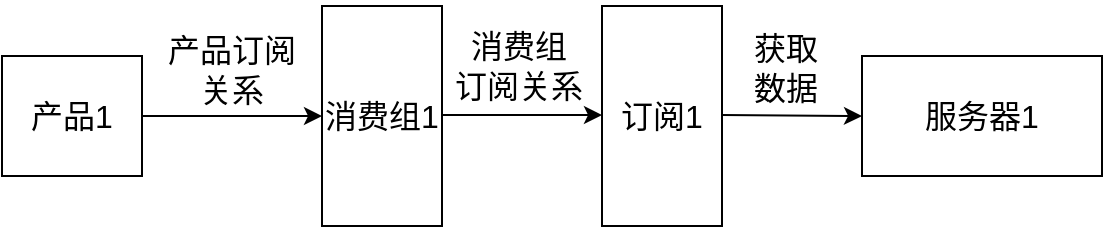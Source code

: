 <mxfile version="27.0.4">
  <diagram name="第 1 页" id="DPDLxRhq4WZPaVKxyE2U">
    <mxGraphModel dx="805" dy="608" grid="1" gridSize="10" guides="1" tooltips="1" connect="1" arrows="1" fold="1" page="1" pageScale="1" pageWidth="827" pageHeight="1169" math="0" shadow="0">
      <root>
        <mxCell id="0" />
        <mxCell id="1" parent="0" />
        <mxCell id="SAsirNLkoHUq3iL9kauJ-1" value="&lt;font style=&quot;font-size: 16px;&quot;&gt;产品1&lt;/font&gt;" style="rounded=0;whiteSpace=wrap;html=1;" vertex="1" parent="1">
          <mxGeometry x="120" y="90" width="70" height="60" as="geometry" />
        </mxCell>
        <mxCell id="SAsirNLkoHUq3iL9kauJ-3" value="&lt;font style=&quot;font-size: 16px;&quot;&gt;消费组1&lt;/font&gt;" style="rounded=0;whiteSpace=wrap;html=1;" vertex="1" parent="1">
          <mxGeometry x="280" y="65" width="60" height="110" as="geometry" />
        </mxCell>
        <mxCell id="SAsirNLkoHUq3iL9kauJ-5" value="&lt;font style=&quot;font-size: 16px;&quot;&gt;订阅1&lt;/font&gt;" style="rounded=0;whiteSpace=wrap;html=1;" vertex="1" parent="1">
          <mxGeometry x="420" y="65" width="60" height="110" as="geometry" />
        </mxCell>
        <mxCell id="SAsirNLkoHUq3iL9kauJ-7" value="&lt;font style=&quot;font-size: 16px;&quot;&gt;服务器1&lt;/font&gt;" style="rounded=0;whiteSpace=wrap;html=1;" vertex="1" parent="1">
          <mxGeometry x="550" y="90" width="120" height="60" as="geometry" />
        </mxCell>
        <mxCell id="SAsirNLkoHUq3iL9kauJ-9" value="" style="endArrow=classic;html=1;rounded=0;exitX=1;exitY=0.5;exitDx=0;exitDy=0;" edge="1" parent="1" source="SAsirNLkoHUq3iL9kauJ-1" target="SAsirNLkoHUq3iL9kauJ-3">
          <mxGeometry width="50" height="50" relative="1" as="geometry">
            <mxPoint x="390" y="320" as="sourcePoint" />
            <mxPoint x="440" y="270" as="targetPoint" />
          </mxGeometry>
        </mxCell>
        <mxCell id="SAsirNLkoHUq3iL9kauJ-12" value="&lt;font style=&quot;font-size: 16px;&quot;&gt;产品订阅关系&lt;/font&gt;" style="text;html=1;align=center;verticalAlign=middle;whiteSpace=wrap;rounded=0;" vertex="1" parent="1">
          <mxGeometry x="200" y="82" width="70" height="30" as="geometry" />
        </mxCell>
        <mxCell id="SAsirNLkoHUq3iL9kauJ-14" value="" style="endArrow=classic;html=1;rounded=0;" edge="1" parent="1">
          <mxGeometry width="50" height="50" relative="1" as="geometry">
            <mxPoint x="340" y="119.5" as="sourcePoint" />
            <mxPoint x="420" y="119.5" as="targetPoint" />
          </mxGeometry>
        </mxCell>
        <mxCell id="SAsirNLkoHUq3iL9kauJ-15" value="" style="endArrow=classic;html=1;rounded=0;entryX=0;entryY=0.5;entryDx=0;entryDy=0;" edge="1" parent="1" target="SAsirNLkoHUq3iL9kauJ-7">
          <mxGeometry width="50" height="50" relative="1" as="geometry">
            <mxPoint x="480" y="119.5" as="sourcePoint" />
            <mxPoint x="540" y="120" as="targetPoint" />
          </mxGeometry>
        </mxCell>
        <mxCell id="SAsirNLkoHUq3iL9kauJ-16" value="&lt;font style=&quot;font-size: 16px;&quot;&gt;消费组&lt;/font&gt;&lt;div&gt;&lt;font style=&quot;font-size: 16px;&quot;&gt;订阅关系&lt;/font&gt;&lt;/div&gt;" style="text;html=1;align=center;verticalAlign=middle;whiteSpace=wrap;rounded=0;" vertex="1" parent="1">
          <mxGeometry x="320" y="62" width="116.5" height="65" as="geometry" />
        </mxCell>
        <mxCell id="SAsirNLkoHUq3iL9kauJ-17" value="&lt;font style=&quot;font-size: 16px;&quot;&gt;获取&lt;/font&gt;&lt;div&gt;&lt;font style=&quot;font-size: 16px;&quot;&gt;数据&lt;/font&gt;&lt;/div&gt;" style="text;html=1;align=center;verticalAlign=middle;whiteSpace=wrap;rounded=0;" vertex="1" parent="1">
          <mxGeometry x="482" y="80.5" width="60" height="30" as="geometry" />
        </mxCell>
      </root>
    </mxGraphModel>
  </diagram>
</mxfile>
